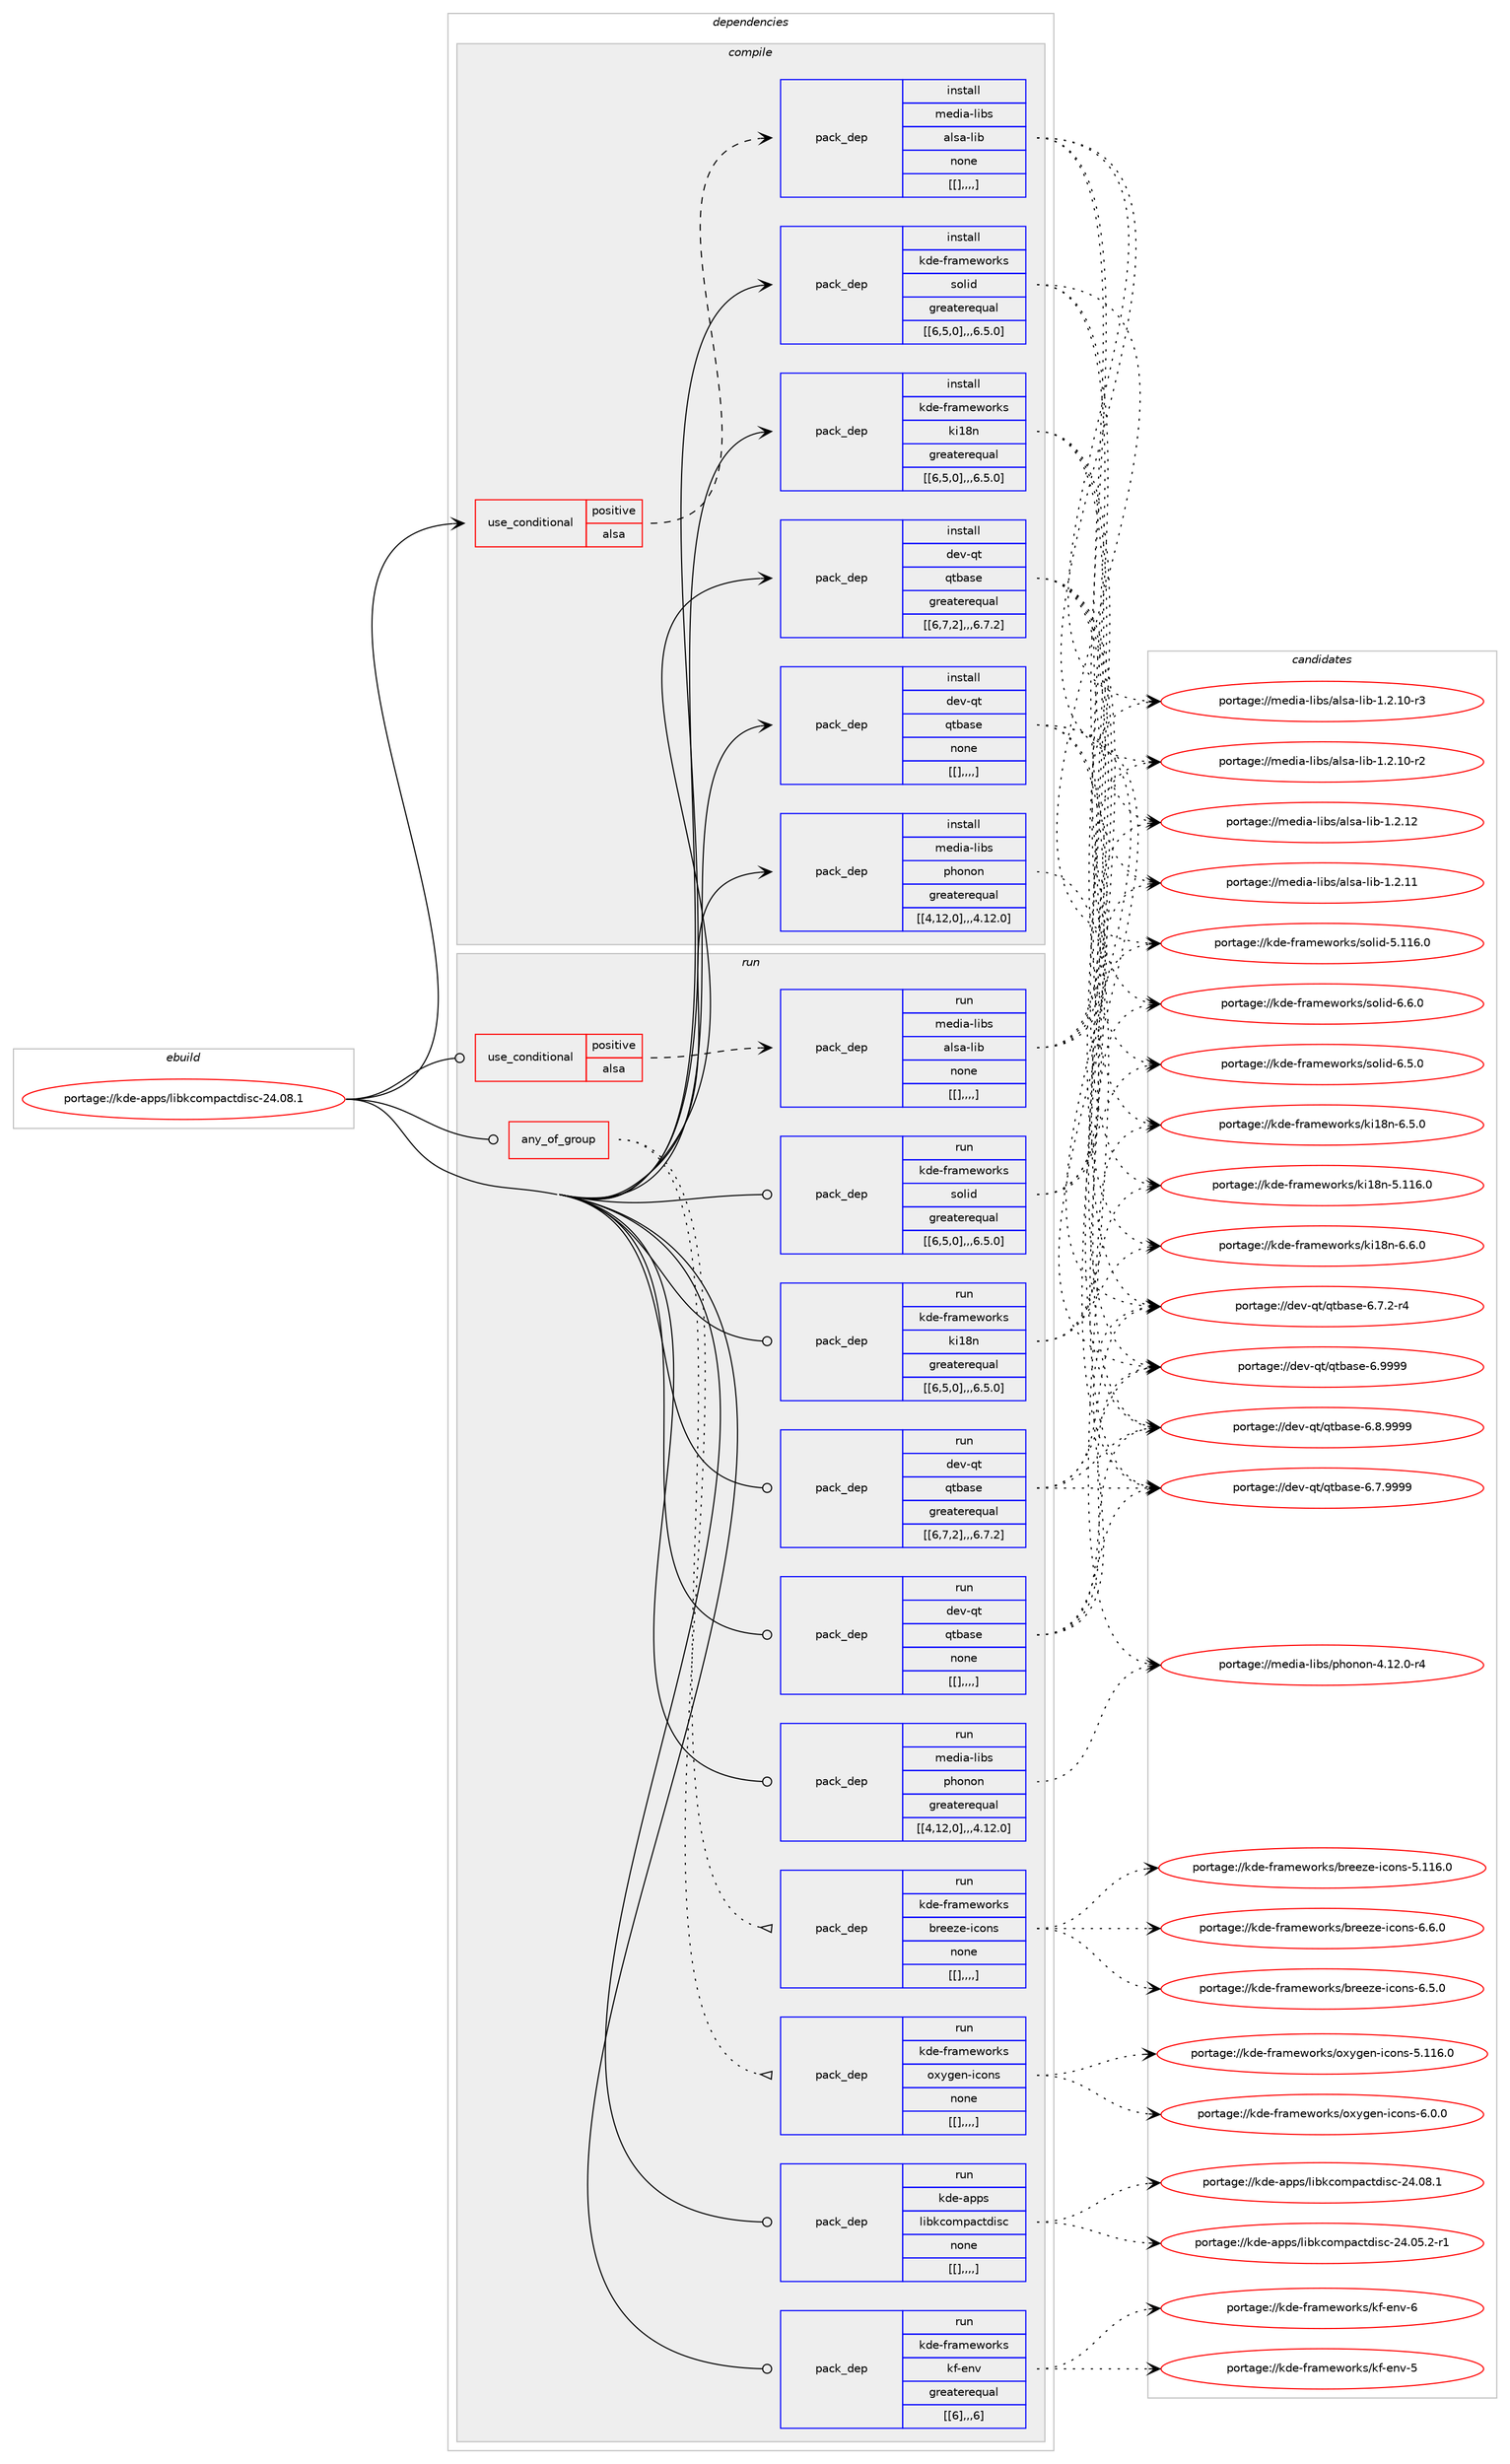 digraph prolog {

# *************
# Graph options
# *************

newrank=true;
concentrate=true;
compound=true;
graph [rankdir=LR,fontname=Helvetica,fontsize=10,ranksep=1.5];#, ranksep=2.5, nodesep=0.2];
edge  [arrowhead=vee];
node  [fontname=Helvetica,fontsize=10];

# **********
# The ebuild
# **********

subgraph cluster_leftcol {
color=gray;
label=<<i>ebuild</i>>;
id [label="portage://kde-apps/libkcompactdisc-24.08.1", color=red, width=4, href="../kde-apps/libkcompactdisc-24.08.1.svg"];
}

# ****************
# The dependencies
# ****************

subgraph cluster_midcol {
color=gray;
label=<<i>dependencies</i>>;
subgraph cluster_compile {
fillcolor="#eeeeee";
style=filled;
label=<<i>compile</i>>;
subgraph cond69541 {
dependency267895 [label=<<TABLE BORDER="0" CELLBORDER="1" CELLSPACING="0" CELLPADDING="4"><TR><TD ROWSPAN="3" CELLPADDING="10">use_conditional</TD></TR><TR><TD>positive</TD></TR><TR><TD>alsa</TD></TR></TABLE>>, shape=none, color=red];
subgraph pack196341 {
dependency267896 [label=<<TABLE BORDER="0" CELLBORDER="1" CELLSPACING="0" CELLPADDING="4" WIDTH="220"><TR><TD ROWSPAN="6" CELLPADDING="30">pack_dep</TD></TR><TR><TD WIDTH="110">install</TD></TR><TR><TD>media-libs</TD></TR><TR><TD>alsa-lib</TD></TR><TR><TD>none</TD></TR><TR><TD>[[],,,,]</TD></TR></TABLE>>, shape=none, color=blue];
}
dependency267895:e -> dependency267896:w [weight=20,style="dashed",arrowhead="vee"];
}
id:e -> dependency267895:w [weight=20,style="solid",arrowhead="vee"];
subgraph pack196342 {
dependency267897 [label=<<TABLE BORDER="0" CELLBORDER="1" CELLSPACING="0" CELLPADDING="4" WIDTH="220"><TR><TD ROWSPAN="6" CELLPADDING="30">pack_dep</TD></TR><TR><TD WIDTH="110">install</TD></TR><TR><TD>dev-qt</TD></TR><TR><TD>qtbase</TD></TR><TR><TD>greaterequal</TD></TR><TR><TD>[[6,7,2],,,6.7.2]</TD></TR></TABLE>>, shape=none, color=blue];
}
id:e -> dependency267897:w [weight=20,style="solid",arrowhead="vee"];
subgraph pack196343 {
dependency267898 [label=<<TABLE BORDER="0" CELLBORDER="1" CELLSPACING="0" CELLPADDING="4" WIDTH="220"><TR><TD ROWSPAN="6" CELLPADDING="30">pack_dep</TD></TR><TR><TD WIDTH="110">install</TD></TR><TR><TD>dev-qt</TD></TR><TR><TD>qtbase</TD></TR><TR><TD>none</TD></TR><TR><TD>[[],,,,]</TD></TR></TABLE>>, shape=none, color=blue];
}
id:e -> dependency267898:w [weight=20,style="solid",arrowhead="vee"];
subgraph pack196344 {
dependency267899 [label=<<TABLE BORDER="0" CELLBORDER="1" CELLSPACING="0" CELLPADDING="4" WIDTH="220"><TR><TD ROWSPAN="6" CELLPADDING="30">pack_dep</TD></TR><TR><TD WIDTH="110">install</TD></TR><TR><TD>kde-frameworks</TD></TR><TR><TD>ki18n</TD></TR><TR><TD>greaterequal</TD></TR><TR><TD>[[6,5,0],,,6.5.0]</TD></TR></TABLE>>, shape=none, color=blue];
}
id:e -> dependency267899:w [weight=20,style="solid",arrowhead="vee"];
subgraph pack196345 {
dependency267900 [label=<<TABLE BORDER="0" CELLBORDER="1" CELLSPACING="0" CELLPADDING="4" WIDTH="220"><TR><TD ROWSPAN="6" CELLPADDING="30">pack_dep</TD></TR><TR><TD WIDTH="110">install</TD></TR><TR><TD>kde-frameworks</TD></TR><TR><TD>solid</TD></TR><TR><TD>greaterequal</TD></TR><TR><TD>[[6,5,0],,,6.5.0]</TD></TR></TABLE>>, shape=none, color=blue];
}
id:e -> dependency267900:w [weight=20,style="solid",arrowhead="vee"];
subgraph pack196346 {
dependency267901 [label=<<TABLE BORDER="0" CELLBORDER="1" CELLSPACING="0" CELLPADDING="4" WIDTH="220"><TR><TD ROWSPAN="6" CELLPADDING="30">pack_dep</TD></TR><TR><TD WIDTH="110">install</TD></TR><TR><TD>media-libs</TD></TR><TR><TD>phonon</TD></TR><TR><TD>greaterequal</TD></TR><TR><TD>[[4,12,0],,,4.12.0]</TD></TR></TABLE>>, shape=none, color=blue];
}
id:e -> dependency267901:w [weight=20,style="solid",arrowhead="vee"];
}
subgraph cluster_compileandrun {
fillcolor="#eeeeee";
style=filled;
label=<<i>compile and run</i>>;
}
subgraph cluster_run {
fillcolor="#eeeeee";
style=filled;
label=<<i>run</i>>;
subgraph any1853 {
dependency267902 [label=<<TABLE BORDER="0" CELLBORDER="1" CELLSPACING="0" CELLPADDING="4"><TR><TD CELLPADDING="10">any_of_group</TD></TR></TABLE>>, shape=none, color=red];subgraph pack196347 {
dependency267903 [label=<<TABLE BORDER="0" CELLBORDER="1" CELLSPACING="0" CELLPADDING="4" WIDTH="220"><TR><TD ROWSPAN="6" CELLPADDING="30">pack_dep</TD></TR><TR><TD WIDTH="110">run</TD></TR><TR><TD>kde-frameworks</TD></TR><TR><TD>breeze-icons</TD></TR><TR><TD>none</TD></TR><TR><TD>[[],,,,]</TD></TR></TABLE>>, shape=none, color=blue];
}
dependency267902:e -> dependency267903:w [weight=20,style="dotted",arrowhead="oinv"];
subgraph pack196348 {
dependency267904 [label=<<TABLE BORDER="0" CELLBORDER="1" CELLSPACING="0" CELLPADDING="4" WIDTH="220"><TR><TD ROWSPAN="6" CELLPADDING="30">pack_dep</TD></TR><TR><TD WIDTH="110">run</TD></TR><TR><TD>kde-frameworks</TD></TR><TR><TD>oxygen-icons</TD></TR><TR><TD>none</TD></TR><TR><TD>[[],,,,]</TD></TR></TABLE>>, shape=none, color=blue];
}
dependency267902:e -> dependency267904:w [weight=20,style="dotted",arrowhead="oinv"];
}
id:e -> dependency267902:w [weight=20,style="solid",arrowhead="odot"];
subgraph cond69542 {
dependency267905 [label=<<TABLE BORDER="0" CELLBORDER="1" CELLSPACING="0" CELLPADDING="4"><TR><TD ROWSPAN="3" CELLPADDING="10">use_conditional</TD></TR><TR><TD>positive</TD></TR><TR><TD>alsa</TD></TR></TABLE>>, shape=none, color=red];
subgraph pack196349 {
dependency267906 [label=<<TABLE BORDER="0" CELLBORDER="1" CELLSPACING="0" CELLPADDING="4" WIDTH="220"><TR><TD ROWSPAN="6" CELLPADDING="30">pack_dep</TD></TR><TR><TD WIDTH="110">run</TD></TR><TR><TD>media-libs</TD></TR><TR><TD>alsa-lib</TD></TR><TR><TD>none</TD></TR><TR><TD>[[],,,,]</TD></TR></TABLE>>, shape=none, color=blue];
}
dependency267905:e -> dependency267906:w [weight=20,style="dashed",arrowhead="vee"];
}
id:e -> dependency267905:w [weight=20,style="solid",arrowhead="odot"];
subgraph pack196350 {
dependency267907 [label=<<TABLE BORDER="0" CELLBORDER="1" CELLSPACING="0" CELLPADDING="4" WIDTH="220"><TR><TD ROWSPAN="6" CELLPADDING="30">pack_dep</TD></TR><TR><TD WIDTH="110">run</TD></TR><TR><TD>dev-qt</TD></TR><TR><TD>qtbase</TD></TR><TR><TD>greaterequal</TD></TR><TR><TD>[[6,7,2],,,6.7.2]</TD></TR></TABLE>>, shape=none, color=blue];
}
id:e -> dependency267907:w [weight=20,style="solid",arrowhead="odot"];
subgraph pack196351 {
dependency267908 [label=<<TABLE BORDER="0" CELLBORDER="1" CELLSPACING="0" CELLPADDING="4" WIDTH="220"><TR><TD ROWSPAN="6" CELLPADDING="30">pack_dep</TD></TR><TR><TD WIDTH="110">run</TD></TR><TR><TD>dev-qt</TD></TR><TR><TD>qtbase</TD></TR><TR><TD>none</TD></TR><TR><TD>[[],,,,]</TD></TR></TABLE>>, shape=none, color=blue];
}
id:e -> dependency267908:w [weight=20,style="solid",arrowhead="odot"];
subgraph pack196352 {
dependency267909 [label=<<TABLE BORDER="0" CELLBORDER="1" CELLSPACING="0" CELLPADDING="4" WIDTH="220"><TR><TD ROWSPAN="6" CELLPADDING="30">pack_dep</TD></TR><TR><TD WIDTH="110">run</TD></TR><TR><TD>kde-frameworks</TD></TR><TR><TD>kf-env</TD></TR><TR><TD>greaterequal</TD></TR><TR><TD>[[6],,,6]</TD></TR></TABLE>>, shape=none, color=blue];
}
id:e -> dependency267909:w [weight=20,style="solid",arrowhead="odot"];
subgraph pack196353 {
dependency267910 [label=<<TABLE BORDER="0" CELLBORDER="1" CELLSPACING="0" CELLPADDING="4" WIDTH="220"><TR><TD ROWSPAN="6" CELLPADDING="30">pack_dep</TD></TR><TR><TD WIDTH="110">run</TD></TR><TR><TD>kde-frameworks</TD></TR><TR><TD>ki18n</TD></TR><TR><TD>greaterequal</TD></TR><TR><TD>[[6,5,0],,,6.5.0]</TD></TR></TABLE>>, shape=none, color=blue];
}
id:e -> dependency267910:w [weight=20,style="solid",arrowhead="odot"];
subgraph pack196354 {
dependency267911 [label=<<TABLE BORDER="0" CELLBORDER="1" CELLSPACING="0" CELLPADDING="4" WIDTH="220"><TR><TD ROWSPAN="6" CELLPADDING="30">pack_dep</TD></TR><TR><TD WIDTH="110">run</TD></TR><TR><TD>kde-frameworks</TD></TR><TR><TD>solid</TD></TR><TR><TD>greaterequal</TD></TR><TR><TD>[[6,5,0],,,6.5.0]</TD></TR></TABLE>>, shape=none, color=blue];
}
id:e -> dependency267911:w [weight=20,style="solid",arrowhead="odot"];
subgraph pack196355 {
dependency267912 [label=<<TABLE BORDER="0" CELLBORDER="1" CELLSPACING="0" CELLPADDING="4" WIDTH="220"><TR><TD ROWSPAN="6" CELLPADDING="30">pack_dep</TD></TR><TR><TD WIDTH="110">run</TD></TR><TR><TD>media-libs</TD></TR><TR><TD>phonon</TD></TR><TR><TD>greaterequal</TD></TR><TR><TD>[[4,12,0],,,4.12.0]</TD></TR></TABLE>>, shape=none, color=blue];
}
id:e -> dependency267912:w [weight=20,style="solid",arrowhead="odot"];
subgraph pack196356 {
dependency267913 [label=<<TABLE BORDER="0" CELLBORDER="1" CELLSPACING="0" CELLPADDING="4" WIDTH="220"><TR><TD ROWSPAN="6" CELLPADDING="30">pack_dep</TD></TR><TR><TD WIDTH="110">run</TD></TR><TR><TD>kde-apps</TD></TR><TR><TD>libkcompactdisc</TD></TR><TR><TD>none</TD></TR><TR><TD>[[],,,,]</TD></TR></TABLE>>, shape=none, color=blue];
}
id:e -> dependency267913:w [weight=20,style="solid",arrowhead="odot"];
}
}

# **************
# The candidates
# **************

subgraph cluster_choices {
rank=same;
color=gray;
label=<<i>candidates</i>>;

subgraph choice196341 {
color=black;
nodesep=1;
choice109101100105974510810598115479710811597451081059845494650464950 [label="portage://media-libs/alsa-lib-1.2.12", color=red, width=4,href="../media-libs/alsa-lib-1.2.12.svg"];
choice109101100105974510810598115479710811597451081059845494650464949 [label="portage://media-libs/alsa-lib-1.2.11", color=red, width=4,href="../media-libs/alsa-lib-1.2.11.svg"];
choice1091011001059745108105981154797108115974510810598454946504649484511451 [label="portage://media-libs/alsa-lib-1.2.10-r3", color=red, width=4,href="../media-libs/alsa-lib-1.2.10-r3.svg"];
choice1091011001059745108105981154797108115974510810598454946504649484511450 [label="portage://media-libs/alsa-lib-1.2.10-r2", color=red, width=4,href="../media-libs/alsa-lib-1.2.10-r2.svg"];
dependency267896:e -> choice109101100105974510810598115479710811597451081059845494650464950:w [style=dotted,weight="100"];
dependency267896:e -> choice109101100105974510810598115479710811597451081059845494650464949:w [style=dotted,weight="100"];
dependency267896:e -> choice1091011001059745108105981154797108115974510810598454946504649484511451:w [style=dotted,weight="100"];
dependency267896:e -> choice1091011001059745108105981154797108115974510810598454946504649484511450:w [style=dotted,weight="100"];
}
subgraph choice196342 {
color=black;
nodesep=1;
choice1001011184511311647113116989711510145544657575757 [label="portage://dev-qt/qtbase-6.9999", color=red, width=4,href="../dev-qt/qtbase-6.9999.svg"];
choice10010111845113116471131169897115101455446564657575757 [label="portage://dev-qt/qtbase-6.8.9999", color=red, width=4,href="../dev-qt/qtbase-6.8.9999.svg"];
choice10010111845113116471131169897115101455446554657575757 [label="portage://dev-qt/qtbase-6.7.9999", color=red, width=4,href="../dev-qt/qtbase-6.7.9999.svg"];
choice100101118451131164711311698971151014554465546504511452 [label="portage://dev-qt/qtbase-6.7.2-r4", color=red, width=4,href="../dev-qt/qtbase-6.7.2-r4.svg"];
dependency267897:e -> choice1001011184511311647113116989711510145544657575757:w [style=dotted,weight="100"];
dependency267897:e -> choice10010111845113116471131169897115101455446564657575757:w [style=dotted,weight="100"];
dependency267897:e -> choice10010111845113116471131169897115101455446554657575757:w [style=dotted,weight="100"];
dependency267897:e -> choice100101118451131164711311698971151014554465546504511452:w [style=dotted,weight="100"];
}
subgraph choice196343 {
color=black;
nodesep=1;
choice1001011184511311647113116989711510145544657575757 [label="portage://dev-qt/qtbase-6.9999", color=red, width=4,href="../dev-qt/qtbase-6.9999.svg"];
choice10010111845113116471131169897115101455446564657575757 [label="portage://dev-qt/qtbase-6.8.9999", color=red, width=4,href="../dev-qt/qtbase-6.8.9999.svg"];
choice10010111845113116471131169897115101455446554657575757 [label="portage://dev-qt/qtbase-6.7.9999", color=red, width=4,href="../dev-qt/qtbase-6.7.9999.svg"];
choice100101118451131164711311698971151014554465546504511452 [label="portage://dev-qt/qtbase-6.7.2-r4", color=red, width=4,href="../dev-qt/qtbase-6.7.2-r4.svg"];
dependency267898:e -> choice1001011184511311647113116989711510145544657575757:w [style=dotted,weight="100"];
dependency267898:e -> choice10010111845113116471131169897115101455446564657575757:w [style=dotted,weight="100"];
dependency267898:e -> choice10010111845113116471131169897115101455446554657575757:w [style=dotted,weight="100"];
dependency267898:e -> choice100101118451131164711311698971151014554465546504511452:w [style=dotted,weight="100"];
}
subgraph choice196344 {
color=black;
nodesep=1;
choice1071001014510211497109101119111114107115471071054956110455446544648 [label="portage://kde-frameworks/ki18n-6.6.0", color=red, width=4,href="../kde-frameworks/ki18n-6.6.0.svg"];
choice1071001014510211497109101119111114107115471071054956110455446534648 [label="portage://kde-frameworks/ki18n-6.5.0", color=red, width=4,href="../kde-frameworks/ki18n-6.5.0.svg"];
choice10710010145102114971091011191111141071154710710549561104553464949544648 [label="portage://kde-frameworks/ki18n-5.116.0", color=red, width=4,href="../kde-frameworks/ki18n-5.116.0.svg"];
dependency267899:e -> choice1071001014510211497109101119111114107115471071054956110455446544648:w [style=dotted,weight="100"];
dependency267899:e -> choice1071001014510211497109101119111114107115471071054956110455446534648:w [style=dotted,weight="100"];
dependency267899:e -> choice10710010145102114971091011191111141071154710710549561104553464949544648:w [style=dotted,weight="100"];
}
subgraph choice196345 {
color=black;
nodesep=1;
choice107100101451021149710910111911111410711547115111108105100455446544648 [label="portage://kde-frameworks/solid-6.6.0", color=red, width=4,href="../kde-frameworks/solid-6.6.0.svg"];
choice107100101451021149710910111911111410711547115111108105100455446534648 [label="portage://kde-frameworks/solid-6.5.0", color=red, width=4,href="../kde-frameworks/solid-6.5.0.svg"];
choice1071001014510211497109101119111114107115471151111081051004553464949544648 [label="portage://kde-frameworks/solid-5.116.0", color=red, width=4,href="../kde-frameworks/solid-5.116.0.svg"];
dependency267900:e -> choice107100101451021149710910111911111410711547115111108105100455446544648:w [style=dotted,weight="100"];
dependency267900:e -> choice107100101451021149710910111911111410711547115111108105100455446534648:w [style=dotted,weight="100"];
dependency267900:e -> choice1071001014510211497109101119111114107115471151111081051004553464949544648:w [style=dotted,weight="100"];
}
subgraph choice196346 {
color=black;
nodesep=1;
choice10910110010597451081059811547112104111110111110455246495046484511452 [label="portage://media-libs/phonon-4.12.0-r4", color=red, width=4,href="../media-libs/phonon-4.12.0-r4.svg"];
dependency267901:e -> choice10910110010597451081059811547112104111110111110455246495046484511452:w [style=dotted,weight="100"];
}
subgraph choice196347 {
color=black;
nodesep=1;
choice107100101451021149710910111911111410711547981141011011221014510599111110115455446544648 [label="portage://kde-frameworks/breeze-icons-6.6.0", color=red, width=4,href="../kde-frameworks/breeze-icons-6.6.0.svg"];
choice107100101451021149710910111911111410711547981141011011221014510599111110115455446534648 [label="portage://kde-frameworks/breeze-icons-6.5.0", color=red, width=4,href="../kde-frameworks/breeze-icons-6.5.0.svg"];
choice1071001014510211497109101119111114107115479811410110112210145105991111101154553464949544648 [label="portage://kde-frameworks/breeze-icons-5.116.0", color=red, width=4,href="../kde-frameworks/breeze-icons-5.116.0.svg"];
dependency267903:e -> choice107100101451021149710910111911111410711547981141011011221014510599111110115455446544648:w [style=dotted,weight="100"];
dependency267903:e -> choice107100101451021149710910111911111410711547981141011011221014510599111110115455446534648:w [style=dotted,weight="100"];
dependency267903:e -> choice1071001014510211497109101119111114107115479811410110112210145105991111101154553464949544648:w [style=dotted,weight="100"];
}
subgraph choice196348 {
color=black;
nodesep=1;
choice1071001014510211497109101119111114107115471111201211031011104510599111110115455446484648 [label="portage://kde-frameworks/oxygen-icons-6.0.0", color=red, width=4,href="../kde-frameworks/oxygen-icons-6.0.0.svg"];
choice10710010145102114971091011191111141071154711112012110310111045105991111101154553464949544648 [label="portage://kde-frameworks/oxygen-icons-5.116.0", color=red, width=4,href="../kde-frameworks/oxygen-icons-5.116.0.svg"];
dependency267904:e -> choice1071001014510211497109101119111114107115471111201211031011104510599111110115455446484648:w [style=dotted,weight="100"];
dependency267904:e -> choice10710010145102114971091011191111141071154711112012110310111045105991111101154553464949544648:w [style=dotted,weight="100"];
}
subgraph choice196349 {
color=black;
nodesep=1;
choice109101100105974510810598115479710811597451081059845494650464950 [label="portage://media-libs/alsa-lib-1.2.12", color=red, width=4,href="../media-libs/alsa-lib-1.2.12.svg"];
choice109101100105974510810598115479710811597451081059845494650464949 [label="portage://media-libs/alsa-lib-1.2.11", color=red, width=4,href="../media-libs/alsa-lib-1.2.11.svg"];
choice1091011001059745108105981154797108115974510810598454946504649484511451 [label="portage://media-libs/alsa-lib-1.2.10-r3", color=red, width=4,href="../media-libs/alsa-lib-1.2.10-r3.svg"];
choice1091011001059745108105981154797108115974510810598454946504649484511450 [label="portage://media-libs/alsa-lib-1.2.10-r2", color=red, width=4,href="../media-libs/alsa-lib-1.2.10-r2.svg"];
dependency267906:e -> choice109101100105974510810598115479710811597451081059845494650464950:w [style=dotted,weight="100"];
dependency267906:e -> choice109101100105974510810598115479710811597451081059845494650464949:w [style=dotted,weight="100"];
dependency267906:e -> choice1091011001059745108105981154797108115974510810598454946504649484511451:w [style=dotted,weight="100"];
dependency267906:e -> choice1091011001059745108105981154797108115974510810598454946504649484511450:w [style=dotted,weight="100"];
}
subgraph choice196350 {
color=black;
nodesep=1;
choice1001011184511311647113116989711510145544657575757 [label="portage://dev-qt/qtbase-6.9999", color=red, width=4,href="../dev-qt/qtbase-6.9999.svg"];
choice10010111845113116471131169897115101455446564657575757 [label="portage://dev-qt/qtbase-6.8.9999", color=red, width=4,href="../dev-qt/qtbase-6.8.9999.svg"];
choice10010111845113116471131169897115101455446554657575757 [label="portage://dev-qt/qtbase-6.7.9999", color=red, width=4,href="../dev-qt/qtbase-6.7.9999.svg"];
choice100101118451131164711311698971151014554465546504511452 [label="portage://dev-qt/qtbase-6.7.2-r4", color=red, width=4,href="../dev-qt/qtbase-6.7.2-r4.svg"];
dependency267907:e -> choice1001011184511311647113116989711510145544657575757:w [style=dotted,weight="100"];
dependency267907:e -> choice10010111845113116471131169897115101455446564657575757:w [style=dotted,weight="100"];
dependency267907:e -> choice10010111845113116471131169897115101455446554657575757:w [style=dotted,weight="100"];
dependency267907:e -> choice100101118451131164711311698971151014554465546504511452:w [style=dotted,weight="100"];
}
subgraph choice196351 {
color=black;
nodesep=1;
choice1001011184511311647113116989711510145544657575757 [label="portage://dev-qt/qtbase-6.9999", color=red, width=4,href="../dev-qt/qtbase-6.9999.svg"];
choice10010111845113116471131169897115101455446564657575757 [label="portage://dev-qt/qtbase-6.8.9999", color=red, width=4,href="../dev-qt/qtbase-6.8.9999.svg"];
choice10010111845113116471131169897115101455446554657575757 [label="portage://dev-qt/qtbase-6.7.9999", color=red, width=4,href="../dev-qt/qtbase-6.7.9999.svg"];
choice100101118451131164711311698971151014554465546504511452 [label="portage://dev-qt/qtbase-6.7.2-r4", color=red, width=4,href="../dev-qt/qtbase-6.7.2-r4.svg"];
dependency267908:e -> choice1001011184511311647113116989711510145544657575757:w [style=dotted,weight="100"];
dependency267908:e -> choice10010111845113116471131169897115101455446564657575757:w [style=dotted,weight="100"];
dependency267908:e -> choice10010111845113116471131169897115101455446554657575757:w [style=dotted,weight="100"];
dependency267908:e -> choice100101118451131164711311698971151014554465546504511452:w [style=dotted,weight="100"];
}
subgraph choice196352 {
color=black;
nodesep=1;
choice107100101451021149710910111911111410711547107102451011101184554 [label="portage://kde-frameworks/kf-env-6", color=red, width=4,href="../kde-frameworks/kf-env-6.svg"];
choice107100101451021149710910111911111410711547107102451011101184553 [label="portage://kde-frameworks/kf-env-5", color=red, width=4,href="../kde-frameworks/kf-env-5.svg"];
dependency267909:e -> choice107100101451021149710910111911111410711547107102451011101184554:w [style=dotted,weight="100"];
dependency267909:e -> choice107100101451021149710910111911111410711547107102451011101184553:w [style=dotted,weight="100"];
}
subgraph choice196353 {
color=black;
nodesep=1;
choice1071001014510211497109101119111114107115471071054956110455446544648 [label="portage://kde-frameworks/ki18n-6.6.0", color=red, width=4,href="../kde-frameworks/ki18n-6.6.0.svg"];
choice1071001014510211497109101119111114107115471071054956110455446534648 [label="portage://kde-frameworks/ki18n-6.5.0", color=red, width=4,href="../kde-frameworks/ki18n-6.5.0.svg"];
choice10710010145102114971091011191111141071154710710549561104553464949544648 [label="portage://kde-frameworks/ki18n-5.116.0", color=red, width=4,href="../kde-frameworks/ki18n-5.116.0.svg"];
dependency267910:e -> choice1071001014510211497109101119111114107115471071054956110455446544648:w [style=dotted,weight="100"];
dependency267910:e -> choice1071001014510211497109101119111114107115471071054956110455446534648:w [style=dotted,weight="100"];
dependency267910:e -> choice10710010145102114971091011191111141071154710710549561104553464949544648:w [style=dotted,weight="100"];
}
subgraph choice196354 {
color=black;
nodesep=1;
choice107100101451021149710910111911111410711547115111108105100455446544648 [label="portage://kde-frameworks/solid-6.6.0", color=red, width=4,href="../kde-frameworks/solid-6.6.0.svg"];
choice107100101451021149710910111911111410711547115111108105100455446534648 [label="portage://kde-frameworks/solid-6.5.0", color=red, width=4,href="../kde-frameworks/solid-6.5.0.svg"];
choice1071001014510211497109101119111114107115471151111081051004553464949544648 [label="portage://kde-frameworks/solid-5.116.0", color=red, width=4,href="../kde-frameworks/solid-5.116.0.svg"];
dependency267911:e -> choice107100101451021149710910111911111410711547115111108105100455446544648:w [style=dotted,weight="100"];
dependency267911:e -> choice107100101451021149710910111911111410711547115111108105100455446534648:w [style=dotted,weight="100"];
dependency267911:e -> choice1071001014510211497109101119111114107115471151111081051004553464949544648:w [style=dotted,weight="100"];
}
subgraph choice196355 {
color=black;
nodesep=1;
choice10910110010597451081059811547112104111110111110455246495046484511452 [label="portage://media-libs/phonon-4.12.0-r4", color=red, width=4,href="../media-libs/phonon-4.12.0-r4.svg"];
dependency267912:e -> choice10910110010597451081059811547112104111110111110455246495046484511452:w [style=dotted,weight="100"];
}
subgraph choice196356 {
color=black;
nodesep=1;
choice10710010145971121121154710810598107991111091129799116100105115994550524648564649 [label="portage://kde-apps/libkcompactdisc-24.08.1", color=red, width=4,href="../kde-apps/libkcompactdisc-24.08.1.svg"];
choice107100101459711211211547108105981079911110911297991161001051159945505246485346504511449 [label="portage://kde-apps/libkcompactdisc-24.05.2-r1", color=red, width=4,href="../kde-apps/libkcompactdisc-24.05.2-r1.svg"];
dependency267913:e -> choice10710010145971121121154710810598107991111091129799116100105115994550524648564649:w [style=dotted,weight="100"];
dependency267913:e -> choice107100101459711211211547108105981079911110911297991161001051159945505246485346504511449:w [style=dotted,weight="100"];
}
}

}
